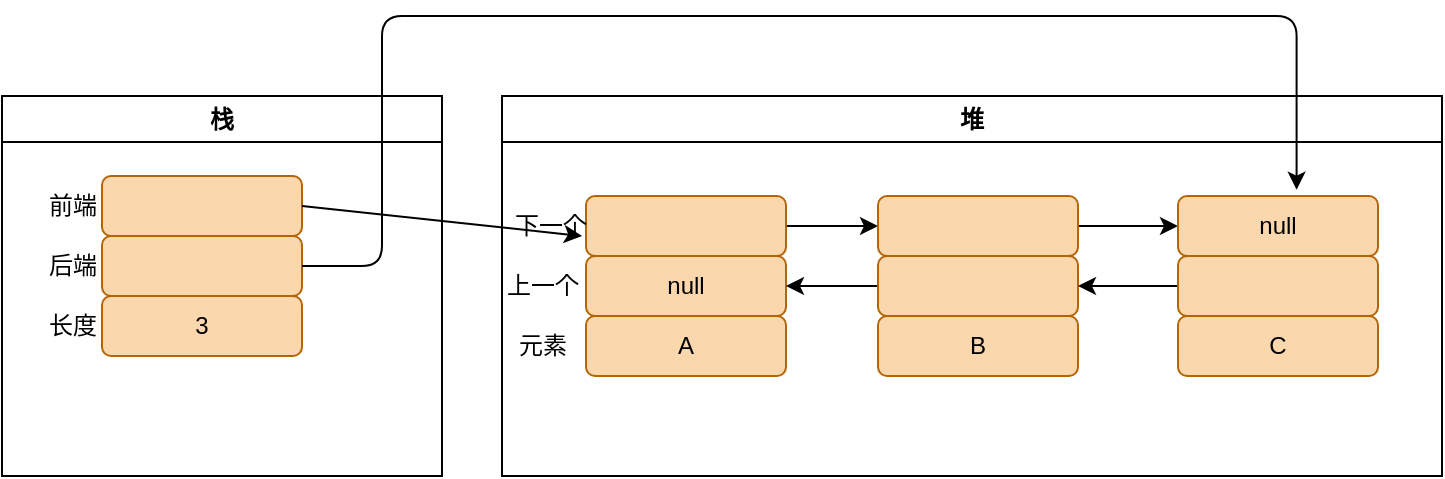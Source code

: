 <mxfile scale="1" border="20">
    <diagram id="nkNW6pn-rlpcjpKIPTp9" name="第 1 页">
        <mxGraphModel dx="1014" dy="503" grid="1" gridSize="10" guides="1" tooltips="1" connect="1" arrows="1" fold="1" page="1" pageScale="1" pageWidth="827" pageHeight="1169" background="#ffffff" math="0" shadow="0">
            <root>
                <mxCell id="0"/>
                <mxCell id="1" parent="0"/>
                <mxCell id="2" value="&lt;font color=&quot;#000000&quot;&gt;栈&lt;/font&gt;" style="swimlane;whiteSpace=wrap;html=1;strokeColor=#000000;fillColor=none;" vertex="1" parent="1">
                    <mxGeometry x="110" y="70" width="220" height="190" as="geometry"/>
                </mxCell>
                <mxCell id="4" value="" style="rounded=1;whiteSpace=wrap;html=1;strokeColor=#b46504;fillColor=#fad7ac;" vertex="1" parent="2">
                    <mxGeometry x="50" y="40" width="100" height="30" as="geometry"/>
                </mxCell>
                <mxCell id="9" value="" style="rounded=1;whiteSpace=wrap;html=1;strokeColor=#b46504;fillColor=#fad7ac;" vertex="1" parent="2">
                    <mxGeometry x="50" y="70" width="100" height="30" as="geometry"/>
                </mxCell>
                <mxCell id="10" value="&lt;font color=&quot;#000000&quot;&gt;3&lt;/font&gt;" style="rounded=1;whiteSpace=wrap;html=1;strokeColor=#b46504;fillColor=#fad7ac;" vertex="1" parent="2">
                    <mxGeometry x="50" y="100" width="100" height="30" as="geometry"/>
                </mxCell>
                <mxCell id="11" value="长度" style="text;html=1;align=center;verticalAlign=middle;resizable=0;points=[];autosize=1;strokeColor=none;fillColor=none;fontColor=#000000;" vertex="1" parent="2">
                    <mxGeometry x="10" y="100" width="50" height="30" as="geometry"/>
                </mxCell>
                <mxCell id="17" value="后端" style="text;html=1;align=center;verticalAlign=middle;resizable=0;points=[];autosize=1;strokeColor=none;fillColor=none;fontColor=#000000;" vertex="1" parent="2">
                    <mxGeometry x="10" y="70" width="50" height="30" as="geometry"/>
                </mxCell>
                <mxCell id="18" value="前端" style="text;html=1;align=center;verticalAlign=middle;resizable=0;points=[];autosize=1;strokeColor=none;fillColor=none;fontColor=#000000;" vertex="1" parent="2">
                    <mxGeometry x="10" y="40" width="50" height="30" as="geometry"/>
                </mxCell>
                <mxCell id="3" value="&lt;font color=&quot;#000000&quot;&gt;堆&lt;/font&gt;" style="swimlane;whiteSpace=wrap;html=1;strokeColor=#000000;fillColor=none;" vertex="1" parent="1">
                    <mxGeometry x="360" y="70" width="470" height="190" as="geometry"/>
                </mxCell>
                <mxCell id="30" style="edgeStyle=none;html=1;exitX=1;exitY=0.5;exitDx=0;exitDy=0;entryX=0;entryY=0.5;entryDx=0;entryDy=0;strokeColor=#000000;fontColor=#000000;" edge="1" parent="3" source="20" target="23">
                    <mxGeometry relative="1" as="geometry"/>
                </mxCell>
                <mxCell id="20" value="" style="rounded=1;whiteSpace=wrap;html=1;strokeColor=#b46504;fillColor=#fad7ac;" vertex="1" parent="3">
                    <mxGeometry x="42" y="50" width="100" height="30" as="geometry"/>
                </mxCell>
                <mxCell id="21" value="&lt;font color=&quot;#000000&quot;&gt;null&lt;/font&gt;" style="rounded=1;whiteSpace=wrap;html=1;strokeColor=#b46504;fillColor=#fad7ac;" vertex="1" parent="3">
                    <mxGeometry x="42" y="80" width="100" height="30" as="geometry"/>
                </mxCell>
                <mxCell id="22" value="&lt;font color=&quot;#000000&quot;&gt;A&lt;/font&gt;" style="rounded=1;whiteSpace=wrap;html=1;strokeColor=#b46504;fillColor=#fad7ac;" vertex="1" parent="3">
                    <mxGeometry x="42" y="110" width="100" height="30" as="geometry"/>
                </mxCell>
                <mxCell id="31" style="edgeStyle=none;html=1;exitX=1;exitY=0.5;exitDx=0;exitDy=0;entryX=0;entryY=0.5;entryDx=0;entryDy=0;strokeColor=#000000;fontColor=#000000;" edge="1" parent="3" source="23" target="26">
                    <mxGeometry relative="1" as="geometry"/>
                </mxCell>
                <mxCell id="23" value="" style="rounded=1;whiteSpace=wrap;html=1;strokeColor=#b46504;fillColor=#fad7ac;" vertex="1" parent="3">
                    <mxGeometry x="188" y="50" width="100" height="30" as="geometry"/>
                </mxCell>
                <mxCell id="33" style="edgeStyle=none;html=1;exitX=0;exitY=0.5;exitDx=0;exitDy=0;entryX=1;entryY=0.5;entryDx=0;entryDy=0;strokeColor=#000000;fontColor=#000000;" edge="1" parent="3" source="24" target="21">
                    <mxGeometry relative="1" as="geometry"/>
                </mxCell>
                <mxCell id="24" value="" style="rounded=1;whiteSpace=wrap;html=1;strokeColor=#b46504;fillColor=#fad7ac;" vertex="1" parent="3">
                    <mxGeometry x="188" y="80" width="100" height="30" as="geometry"/>
                </mxCell>
                <mxCell id="25" value="&lt;font color=&quot;#000000&quot;&gt;B&lt;/font&gt;" style="rounded=1;whiteSpace=wrap;html=1;strokeColor=#b46504;fillColor=#fad7ac;" vertex="1" parent="3">
                    <mxGeometry x="188" y="110" width="100" height="30" as="geometry"/>
                </mxCell>
                <mxCell id="26" value="&lt;font color=&quot;#000000&quot;&gt;null&lt;/font&gt;" style="rounded=1;whiteSpace=wrap;html=1;strokeColor=#b46504;fillColor=#fad7ac;" vertex="1" parent="3">
                    <mxGeometry x="338" y="50" width="100" height="30" as="geometry"/>
                </mxCell>
                <mxCell id="32" style="edgeStyle=none;html=1;exitX=0;exitY=0.5;exitDx=0;exitDy=0;entryX=1;entryY=0.5;entryDx=0;entryDy=0;strokeColor=#000000;fontColor=#000000;" edge="1" parent="3" source="27" target="24">
                    <mxGeometry relative="1" as="geometry"/>
                </mxCell>
                <mxCell id="27" value="" style="rounded=1;whiteSpace=wrap;html=1;strokeColor=#b46504;fillColor=#fad7ac;" vertex="1" parent="3">
                    <mxGeometry x="338" y="80" width="100" height="30" as="geometry"/>
                </mxCell>
                <mxCell id="28" value="&lt;font color=&quot;#000000&quot;&gt;C&lt;/font&gt;" style="rounded=1;whiteSpace=wrap;html=1;strokeColor=#b46504;fillColor=#fad7ac;" vertex="1" parent="3">
                    <mxGeometry x="338" y="110" width="100" height="30" as="geometry"/>
                </mxCell>
                <mxCell id="34" value="元素" style="text;html=1;align=center;verticalAlign=middle;resizable=0;points=[];autosize=1;strokeColor=none;fillColor=none;fontColor=#000000;" vertex="1" parent="3">
                    <mxGeometry x="-5" y="110" width="50" height="30" as="geometry"/>
                </mxCell>
                <mxCell id="35" value="上一个" style="text;html=1;align=center;verticalAlign=middle;resizable=0;points=[];autosize=1;strokeColor=none;fillColor=none;fontColor=#000000;" vertex="1" parent="3">
                    <mxGeometry x="-10" y="80" width="60" height="30" as="geometry"/>
                </mxCell>
                <mxCell id="36" value="下一个" style="text;html=1;align=center;verticalAlign=middle;resizable=0;points=[];autosize=1;strokeColor=none;fillColor=none;fontColor=#000000;" vertex="1" parent="3">
                    <mxGeometry x="-6" y="50" width="60" height="30" as="geometry"/>
                </mxCell>
                <mxCell id="38" style="edgeStyle=none;html=1;exitX=1;exitY=0.5;exitDx=0;exitDy=0;entryX=0.767;entryY=0.667;entryDx=0;entryDy=0;entryPerimeter=0;strokeColor=#000000;fontColor=#000000;" edge="1" parent="1" source="4" target="36">
                    <mxGeometry relative="1" as="geometry"/>
                </mxCell>
                <mxCell id="39" style="edgeStyle=orthogonalEdgeStyle;html=1;exitX=1;exitY=0.5;exitDx=0;exitDy=0;entryX=0.593;entryY=-0.105;entryDx=0;entryDy=0;entryPerimeter=0;strokeColor=#000000;fontColor=#000000;" edge="1" parent="1" source="9" target="26">
                    <mxGeometry relative="1" as="geometry">
                        <Array as="points">
                            <mxPoint x="300" y="155"/>
                            <mxPoint x="300" y="30"/>
                            <mxPoint x="757" y="30"/>
                        </Array>
                    </mxGeometry>
                </mxCell>
            </root>
        </mxGraphModel>
    </diagram>
</mxfile>